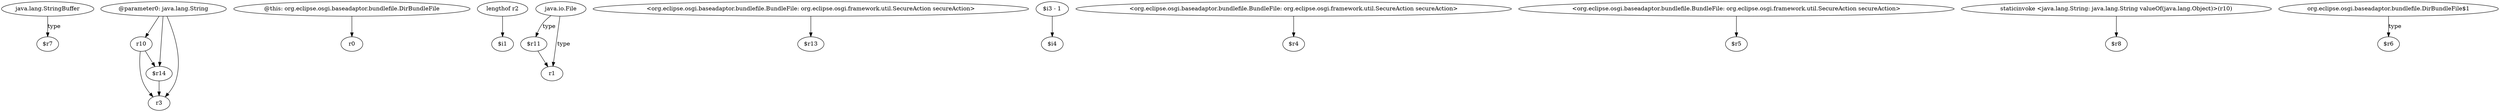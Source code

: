 digraph g {
0[label="java.lang.StringBuffer"]
1[label="$r7"]
0->1[label="type"]
2[label="@parameter0: java.lang.String"]
3[label="r10"]
2->3[label=""]
4[label="@this: org.eclipse.osgi.baseadaptor.bundlefile.DirBundleFile"]
5[label="r0"]
4->5[label=""]
6[label="$r14"]
7[label="r3"]
6->7[label=""]
8[label="lengthof r2"]
9[label="$i1"]
8->9[label=""]
2->6[label=""]
10[label="java.io.File"]
11[label="$r11"]
10->11[label="type"]
12[label="<org.eclipse.osgi.baseadaptor.bundlefile.BundleFile: org.eclipse.osgi.framework.util.SecureAction secureAction>"]
13[label="$r13"]
12->13[label=""]
14[label="r1"]
11->14[label=""]
3->6[label=""]
3->7[label=""]
15[label="$i3 - 1"]
16[label="$i4"]
15->16[label=""]
17[label="<org.eclipse.osgi.baseadaptor.bundlefile.BundleFile: org.eclipse.osgi.framework.util.SecureAction secureAction>"]
18[label="$r4"]
17->18[label=""]
10->14[label="type"]
19[label="<org.eclipse.osgi.baseadaptor.bundlefile.BundleFile: org.eclipse.osgi.framework.util.SecureAction secureAction>"]
20[label="$r5"]
19->20[label=""]
21[label="staticinvoke <java.lang.String: java.lang.String valueOf(java.lang.Object)>(r10)"]
22[label="$r8"]
21->22[label=""]
23[label="org.eclipse.osgi.baseadaptor.bundlefile.DirBundleFile$1"]
24[label="$r6"]
23->24[label="type"]
2->7[label=""]
}